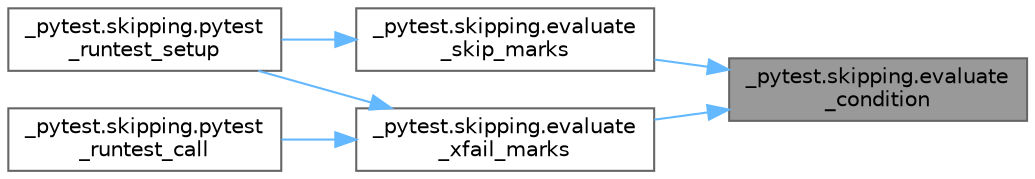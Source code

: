 digraph "_pytest.skipping.evaluate_condition"
{
 // LATEX_PDF_SIZE
  bgcolor="transparent";
  edge [fontname=Helvetica,fontsize=10,labelfontname=Helvetica,labelfontsize=10];
  node [fontname=Helvetica,fontsize=10,shape=box,height=0.2,width=0.4];
  rankdir="RL";
  Node1 [id="Node000001",label="_pytest.skipping.evaluate\l_condition",height=0.2,width=0.4,color="gray40", fillcolor="grey60", style="filled", fontcolor="black",tooltip=" "];
  Node1 -> Node2 [id="edge1_Node000001_Node000002",dir="back",color="steelblue1",style="solid",tooltip=" "];
  Node2 [id="Node000002",label="_pytest.skipping.evaluate\l_skip_marks",height=0.2,width=0.4,color="grey40", fillcolor="white", style="filled",URL="$namespace__pytest_1_1skipping.html#a51ca206de13ff4acaf6c414f9fa467da",tooltip=" "];
  Node2 -> Node3 [id="edge2_Node000002_Node000003",dir="back",color="steelblue1",style="solid",tooltip=" "];
  Node3 [id="Node000003",label="_pytest.skipping.pytest\l_runtest_setup",height=0.2,width=0.4,color="grey40", fillcolor="white", style="filled",URL="$namespace__pytest_1_1skipping.html#aa185ea56386a9e084dfddb4d169e353c",tooltip=" "];
  Node1 -> Node4 [id="edge3_Node000001_Node000004",dir="back",color="steelblue1",style="solid",tooltip=" "];
  Node4 [id="Node000004",label="_pytest.skipping.evaluate\l_xfail_marks",height=0.2,width=0.4,color="grey40", fillcolor="white", style="filled",URL="$namespace__pytest_1_1skipping.html#a45ba12611558194258227c4acb7da6b7",tooltip=" "];
  Node4 -> Node5 [id="edge4_Node000004_Node000005",dir="back",color="steelblue1",style="solid",tooltip=" "];
  Node5 [id="Node000005",label="_pytest.skipping.pytest\l_runtest_call",height=0.2,width=0.4,color="grey40", fillcolor="white", style="filled",URL="$namespace__pytest_1_1skipping.html#a58b9b649f60894b62d4602f1bac5da3f",tooltip=" "];
  Node4 -> Node3 [id="edge5_Node000004_Node000003",dir="back",color="steelblue1",style="solid",tooltip=" "];
}
